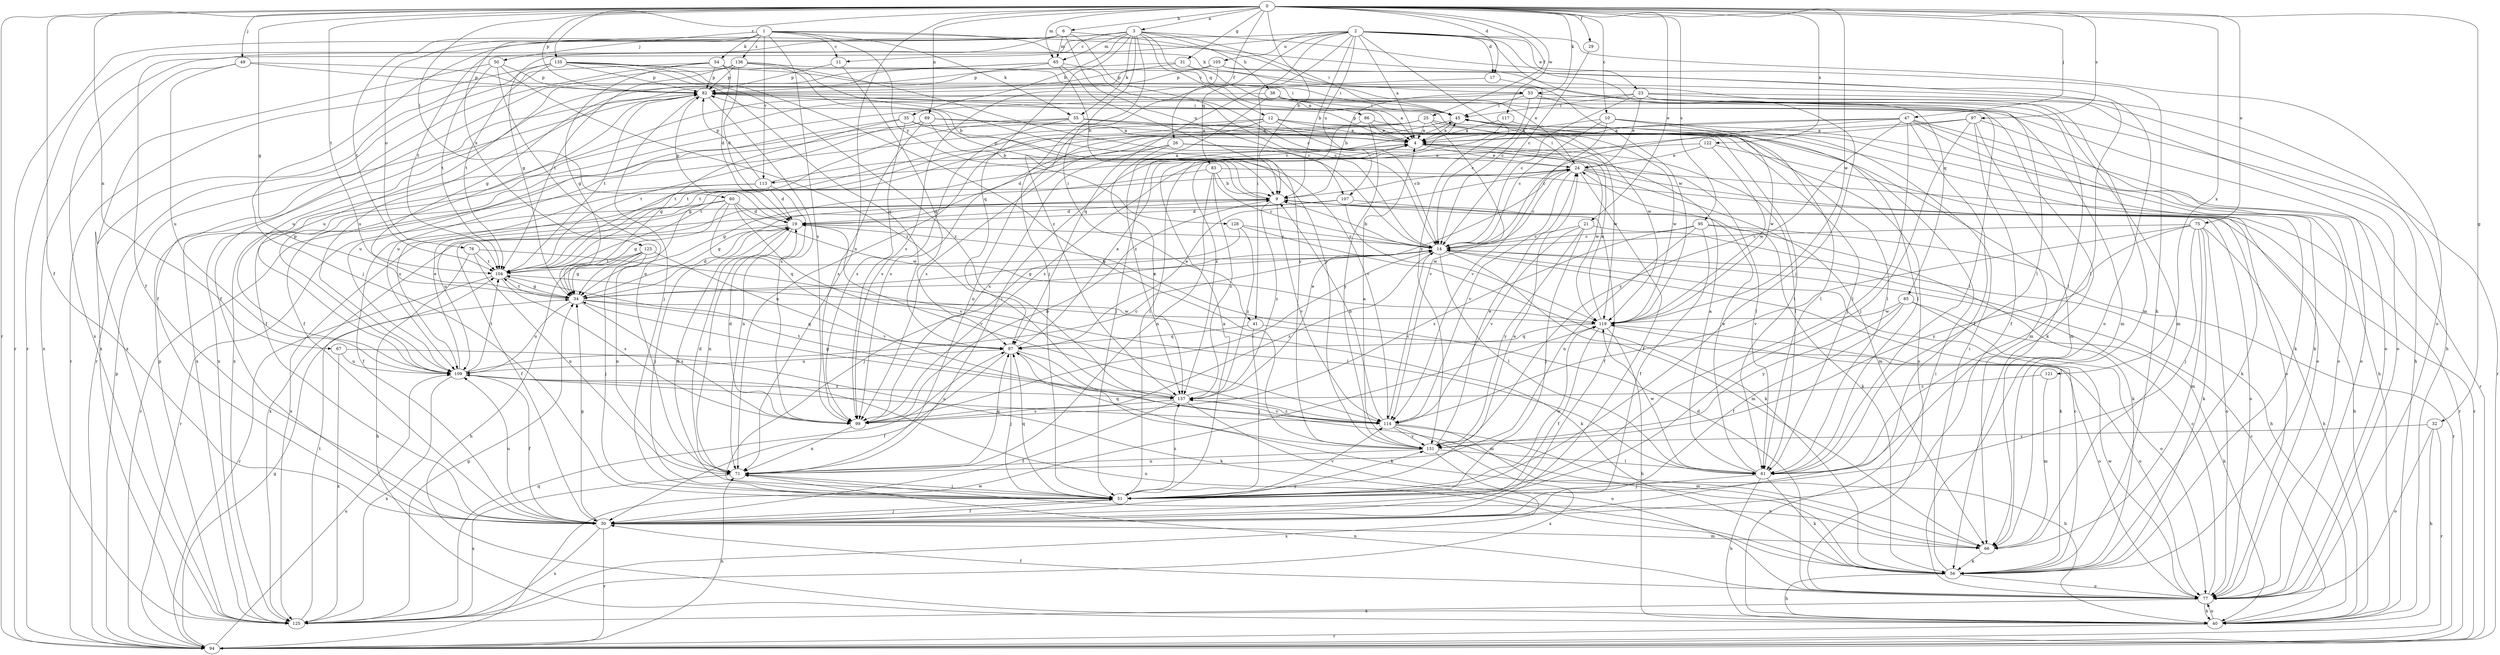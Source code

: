strict digraph  {
0;
1;
2;
3;
4;
6;
9;
10;
11;
12;
14;
17;
19;
21;
23;
24;
25;
26;
29;
30;
31;
32;
34;
35;
38;
40;
41;
45;
47;
49;
50;
51;
53;
54;
55;
56;
60;
61;
65;
66;
67;
69;
71;
75;
76;
77;
82;
83;
85;
86;
87;
94;
95;
97;
99;
104;
105;
107;
109;
113;
114;
117;
119;
121;
122;
123;
125;
128;
131;
135;
136;
137;
0 -> 3  [label=a];
0 -> 6  [label=b];
0 -> 9  [label=b];
0 -> 10  [label=c];
0 -> 17  [label=d];
0 -> 21  [label=e];
0 -> 25  [label=f];
0 -> 26  [label=f];
0 -> 29  [label=f];
0 -> 30  [label=f];
0 -> 31  [label=g];
0 -> 32  [label=g];
0 -> 34  [label=g];
0 -> 47  [label=j];
0 -> 49  [label=j];
0 -> 53  [label=k];
0 -> 60  [label=l];
0 -> 65  [label=m];
0 -> 67  [label=n];
0 -> 69  [label=n];
0 -> 71  [label=n];
0 -> 75  [label=o];
0 -> 82  [label=p];
0 -> 94  [label=r];
0 -> 95  [label=s];
0 -> 97  [label=s];
0 -> 104  [label=t];
0 -> 117  [label=w];
0 -> 119  [label=w];
0 -> 121  [label=x];
0 -> 122  [label=x];
0 -> 135  [label=z];
1 -> 11  [label=c];
1 -> 50  [label=j];
1 -> 53  [label=k];
1 -> 54  [label=k];
1 -> 55  [label=k];
1 -> 76  [label=o];
1 -> 77  [label=o];
1 -> 99  [label=s];
1 -> 104  [label=t];
1 -> 113  [label=v];
1 -> 123  [label=x];
1 -> 128  [label=y];
1 -> 136  [label=z];
2 -> 4  [label=a];
2 -> 9  [label=b];
2 -> 17  [label=d];
2 -> 23  [label=e];
2 -> 34  [label=g];
2 -> 41  [label=i];
2 -> 51  [label=j];
2 -> 77  [label=o];
2 -> 83  [label=q];
2 -> 85  [label=q];
2 -> 105  [label=u];
2 -> 107  [label=u];
2 -> 125  [label=x];
2 -> 131  [label=y];
2 -> 137  [label=z];
3 -> 11  [label=c];
3 -> 12  [label=c];
3 -> 30  [label=f];
3 -> 35  [label=h];
3 -> 38  [label=h];
3 -> 41  [label=i];
3 -> 45  [label=i];
3 -> 51  [label=j];
3 -> 55  [label=k];
3 -> 56  [label=k];
3 -> 65  [label=m];
3 -> 86  [label=q];
3 -> 87  [label=q];
3 -> 94  [label=r];
4 -> 24  [label=e];
4 -> 61  [label=l];
4 -> 82  [label=p];
4 -> 113  [label=v];
4 -> 119  [label=w];
6 -> 14  [label=c];
6 -> 51  [label=j];
6 -> 65  [label=m];
6 -> 94  [label=r];
6 -> 104  [label=t];
6 -> 107  [label=u];
6 -> 119  [label=w];
9 -> 19  [label=d];
9 -> 30  [label=f];
9 -> 34  [label=g];
9 -> 77  [label=o];
9 -> 82  [label=p];
9 -> 109  [label=u];
9 -> 114  [label=v];
9 -> 125  [label=x];
9 -> 137  [label=z];
10 -> 4  [label=a];
10 -> 14  [label=c];
10 -> 61  [label=l];
10 -> 77  [label=o];
10 -> 114  [label=v];
10 -> 119  [label=w];
11 -> 82  [label=p];
11 -> 87  [label=q];
12 -> 4  [label=a];
12 -> 14  [label=c];
12 -> 61  [label=l];
12 -> 66  [label=m];
12 -> 71  [label=n];
12 -> 104  [label=t];
12 -> 109  [label=u];
14 -> 9  [label=b];
14 -> 34  [label=g];
14 -> 56  [label=k];
14 -> 61  [label=l];
14 -> 66  [label=m];
14 -> 99  [label=s];
14 -> 104  [label=t];
17 -> 14  [label=c];
17 -> 87  [label=q];
19 -> 14  [label=c];
19 -> 30  [label=f];
19 -> 51  [label=j];
19 -> 71  [label=n];
19 -> 82  [label=p];
19 -> 114  [label=v];
21 -> 14  [label=c];
21 -> 40  [label=h];
21 -> 51  [label=j];
21 -> 114  [label=v];
21 -> 131  [label=y];
23 -> 14  [label=c];
23 -> 24  [label=e];
23 -> 45  [label=i];
23 -> 61  [label=l];
23 -> 66  [label=m];
23 -> 77  [label=o];
23 -> 94  [label=r];
23 -> 125  [label=x];
24 -> 9  [label=b];
24 -> 14  [label=c];
24 -> 30  [label=f];
24 -> 45  [label=i];
24 -> 56  [label=k];
24 -> 66  [label=m];
24 -> 94  [label=r];
24 -> 114  [label=v];
25 -> 4  [label=a];
25 -> 34  [label=g];
25 -> 56  [label=k];
25 -> 71  [label=n];
25 -> 104  [label=t];
25 -> 114  [label=v];
25 -> 119  [label=w];
26 -> 19  [label=d];
26 -> 24  [label=e];
26 -> 61  [label=l];
26 -> 99  [label=s];
26 -> 137  [label=z];
29 -> 14  [label=c];
30 -> 34  [label=g];
30 -> 51  [label=j];
30 -> 66  [label=m];
30 -> 94  [label=r];
30 -> 109  [label=u];
30 -> 125  [label=x];
30 -> 131  [label=y];
31 -> 4  [label=a];
31 -> 61  [label=l];
31 -> 82  [label=p];
31 -> 109  [label=u];
32 -> 40  [label=h];
32 -> 77  [label=o];
32 -> 94  [label=r];
32 -> 131  [label=y];
34 -> 14  [label=c];
34 -> 19  [label=d];
34 -> 87  [label=q];
34 -> 99  [label=s];
34 -> 104  [label=t];
34 -> 109  [label=u];
34 -> 119  [label=w];
35 -> 4  [label=a];
35 -> 34  [label=g];
35 -> 99  [label=s];
35 -> 109  [label=u];
35 -> 114  [label=v];
38 -> 4  [label=a];
38 -> 45  [label=i];
38 -> 77  [label=o];
38 -> 125  [label=x];
38 -> 137  [label=z];
40 -> 9  [label=b];
40 -> 14  [label=c];
40 -> 45  [label=i];
40 -> 77  [label=o];
40 -> 94  [label=r];
41 -> 51  [label=j];
41 -> 77  [label=o];
41 -> 87  [label=q];
45 -> 4  [label=a];
45 -> 99  [label=s];
45 -> 119  [label=w];
47 -> 4  [label=a];
47 -> 14  [label=c];
47 -> 30  [label=f];
47 -> 40  [label=h];
47 -> 51  [label=j];
47 -> 56  [label=k];
47 -> 94  [label=r];
47 -> 99  [label=s];
47 -> 131  [label=y];
49 -> 45  [label=i];
49 -> 82  [label=p];
49 -> 109  [label=u];
49 -> 125  [label=x];
50 -> 71  [label=n];
50 -> 82  [label=p];
50 -> 104  [label=t];
50 -> 125  [label=x];
50 -> 137  [label=z];
51 -> 4  [label=a];
51 -> 19  [label=d];
51 -> 24  [label=e];
51 -> 30  [label=f];
51 -> 45  [label=i];
51 -> 87  [label=q];
51 -> 114  [label=v];
51 -> 119  [label=w];
51 -> 137  [label=z];
53 -> 9  [label=b];
53 -> 14  [label=c];
53 -> 40  [label=h];
53 -> 45  [label=i];
53 -> 61  [label=l];
53 -> 66  [label=m];
53 -> 125  [label=x];
54 -> 9  [label=b];
54 -> 19  [label=d];
54 -> 30  [label=f];
54 -> 34  [label=g];
54 -> 66  [label=m];
54 -> 82  [label=p];
54 -> 94  [label=r];
55 -> 4  [label=a];
55 -> 30  [label=f];
55 -> 61  [label=l];
55 -> 77  [label=o];
55 -> 99  [label=s];
55 -> 104  [label=t];
56 -> 14  [label=c];
56 -> 40  [label=h];
56 -> 45  [label=i];
56 -> 77  [label=o];
56 -> 109  [label=u];
60 -> 19  [label=d];
60 -> 30  [label=f];
60 -> 34  [label=g];
60 -> 87  [label=q];
60 -> 94  [label=r];
60 -> 114  [label=v];
60 -> 119  [label=w];
61 -> 4  [label=a];
61 -> 24  [label=e];
61 -> 40  [label=h];
61 -> 51  [label=j];
61 -> 56  [label=k];
61 -> 119  [label=w];
65 -> 9  [label=b];
65 -> 14  [label=c];
65 -> 34  [label=g];
65 -> 82  [label=p];
65 -> 109  [label=u];
65 -> 131  [label=y];
66 -> 56  [label=k];
66 -> 71  [label=n];
67 -> 56  [label=k];
67 -> 109  [label=u];
67 -> 125  [label=x];
69 -> 4  [label=a];
69 -> 9  [label=b];
69 -> 30  [label=f];
69 -> 61  [label=l];
69 -> 99  [label=s];
69 -> 104  [label=t];
71 -> 19  [label=d];
71 -> 45  [label=i];
71 -> 51  [label=j];
71 -> 87  [label=q];
71 -> 125  [label=x];
75 -> 14  [label=c];
75 -> 40  [label=h];
75 -> 51  [label=j];
75 -> 56  [label=k];
75 -> 66  [label=m];
75 -> 77  [label=o];
75 -> 114  [label=v];
75 -> 131  [label=y];
76 -> 40  [label=h];
76 -> 61  [label=l];
76 -> 71  [label=n];
76 -> 104  [label=t];
77 -> 14  [label=c];
77 -> 19  [label=d];
77 -> 30  [label=f];
77 -> 40  [label=h];
77 -> 71  [label=n];
77 -> 119  [label=w];
77 -> 125  [label=x];
82 -> 45  [label=i];
82 -> 51  [label=j];
82 -> 56  [label=k];
82 -> 99  [label=s];
82 -> 104  [label=t];
82 -> 119  [label=w];
83 -> 9  [label=b];
83 -> 14  [label=c];
83 -> 34  [label=g];
83 -> 71  [label=n];
83 -> 94  [label=r];
83 -> 137  [label=z];
85 -> 30  [label=f];
85 -> 40  [label=h];
85 -> 77  [label=o];
85 -> 119  [label=w];
85 -> 131  [label=y];
86 -> 4  [label=a];
86 -> 51  [label=j];
86 -> 77  [label=o];
86 -> 131  [label=y];
87 -> 4  [label=a];
87 -> 24  [label=e];
87 -> 30  [label=f];
87 -> 51  [label=j];
87 -> 56  [label=k];
87 -> 66  [label=m];
87 -> 109  [label=u];
94 -> 34  [label=g];
94 -> 71  [label=n];
94 -> 82  [label=p];
94 -> 109  [label=u];
94 -> 119  [label=w];
95 -> 14  [label=c];
95 -> 30  [label=f];
95 -> 56  [label=k];
95 -> 71  [label=n];
95 -> 94  [label=r];
95 -> 99  [label=s];
97 -> 4  [label=a];
97 -> 30  [label=f];
97 -> 51  [label=j];
97 -> 66  [label=m];
97 -> 77  [label=o];
97 -> 99  [label=s];
99 -> 9  [label=b];
99 -> 14  [label=c];
99 -> 19  [label=d];
99 -> 71  [label=n];
104 -> 34  [label=g];
104 -> 56  [label=k];
104 -> 94  [label=r];
104 -> 99  [label=s];
105 -> 40  [label=h];
105 -> 61  [label=l];
105 -> 82  [label=p];
105 -> 99  [label=s];
105 -> 109  [label=u];
107 -> 19  [label=d];
107 -> 56  [label=k];
107 -> 119  [label=w];
107 -> 125  [label=x];
109 -> 14  [label=c];
109 -> 24  [label=e];
109 -> 30  [label=f];
109 -> 82  [label=p];
109 -> 104  [label=t];
109 -> 125  [label=x];
109 -> 137  [label=z];
113 -> 4  [label=a];
113 -> 19  [label=d];
113 -> 71  [label=n];
113 -> 82  [label=p];
113 -> 94  [label=r];
113 -> 109  [label=u];
114 -> 9  [label=b];
114 -> 14  [label=c];
114 -> 40  [label=h];
114 -> 66  [label=m];
114 -> 109  [label=u];
114 -> 125  [label=x];
114 -> 131  [label=y];
114 -> 137  [label=z];
117 -> 4  [label=a];
117 -> 61  [label=l];
117 -> 137  [label=z];
119 -> 4  [label=a];
119 -> 30  [label=f];
119 -> 40  [label=h];
119 -> 77  [label=o];
119 -> 87  [label=q];
121 -> 66  [label=m];
121 -> 137  [label=z];
122 -> 24  [label=e];
122 -> 77  [label=o];
122 -> 104  [label=t];
122 -> 119  [label=w];
123 -> 34  [label=g];
123 -> 40  [label=h];
123 -> 51  [label=j];
123 -> 71  [label=n];
123 -> 104  [label=t];
123 -> 114  [label=v];
125 -> 34  [label=g];
125 -> 82  [label=p];
125 -> 87  [label=q];
125 -> 104  [label=t];
128 -> 14  [label=c];
128 -> 51  [label=j];
128 -> 56  [label=k];
128 -> 137  [label=z];
131 -> 4  [label=a];
131 -> 24  [label=e];
131 -> 61  [label=l];
131 -> 71  [label=n];
131 -> 87  [label=q];
131 -> 125  [label=x];
135 -> 24  [label=e];
135 -> 82  [label=p];
135 -> 87  [label=q];
135 -> 94  [label=r];
135 -> 104  [label=t];
135 -> 125  [label=x];
135 -> 131  [label=y];
135 -> 137  [label=z];
136 -> 14  [label=c];
136 -> 19  [label=d];
136 -> 30  [label=f];
136 -> 45  [label=i];
136 -> 82  [label=p];
136 -> 104  [label=t];
136 -> 131  [label=y];
137 -> 24  [label=e];
137 -> 30  [label=f];
137 -> 34  [label=g];
137 -> 77  [label=o];
137 -> 99  [label=s];
137 -> 104  [label=t];
137 -> 114  [label=v];
}
